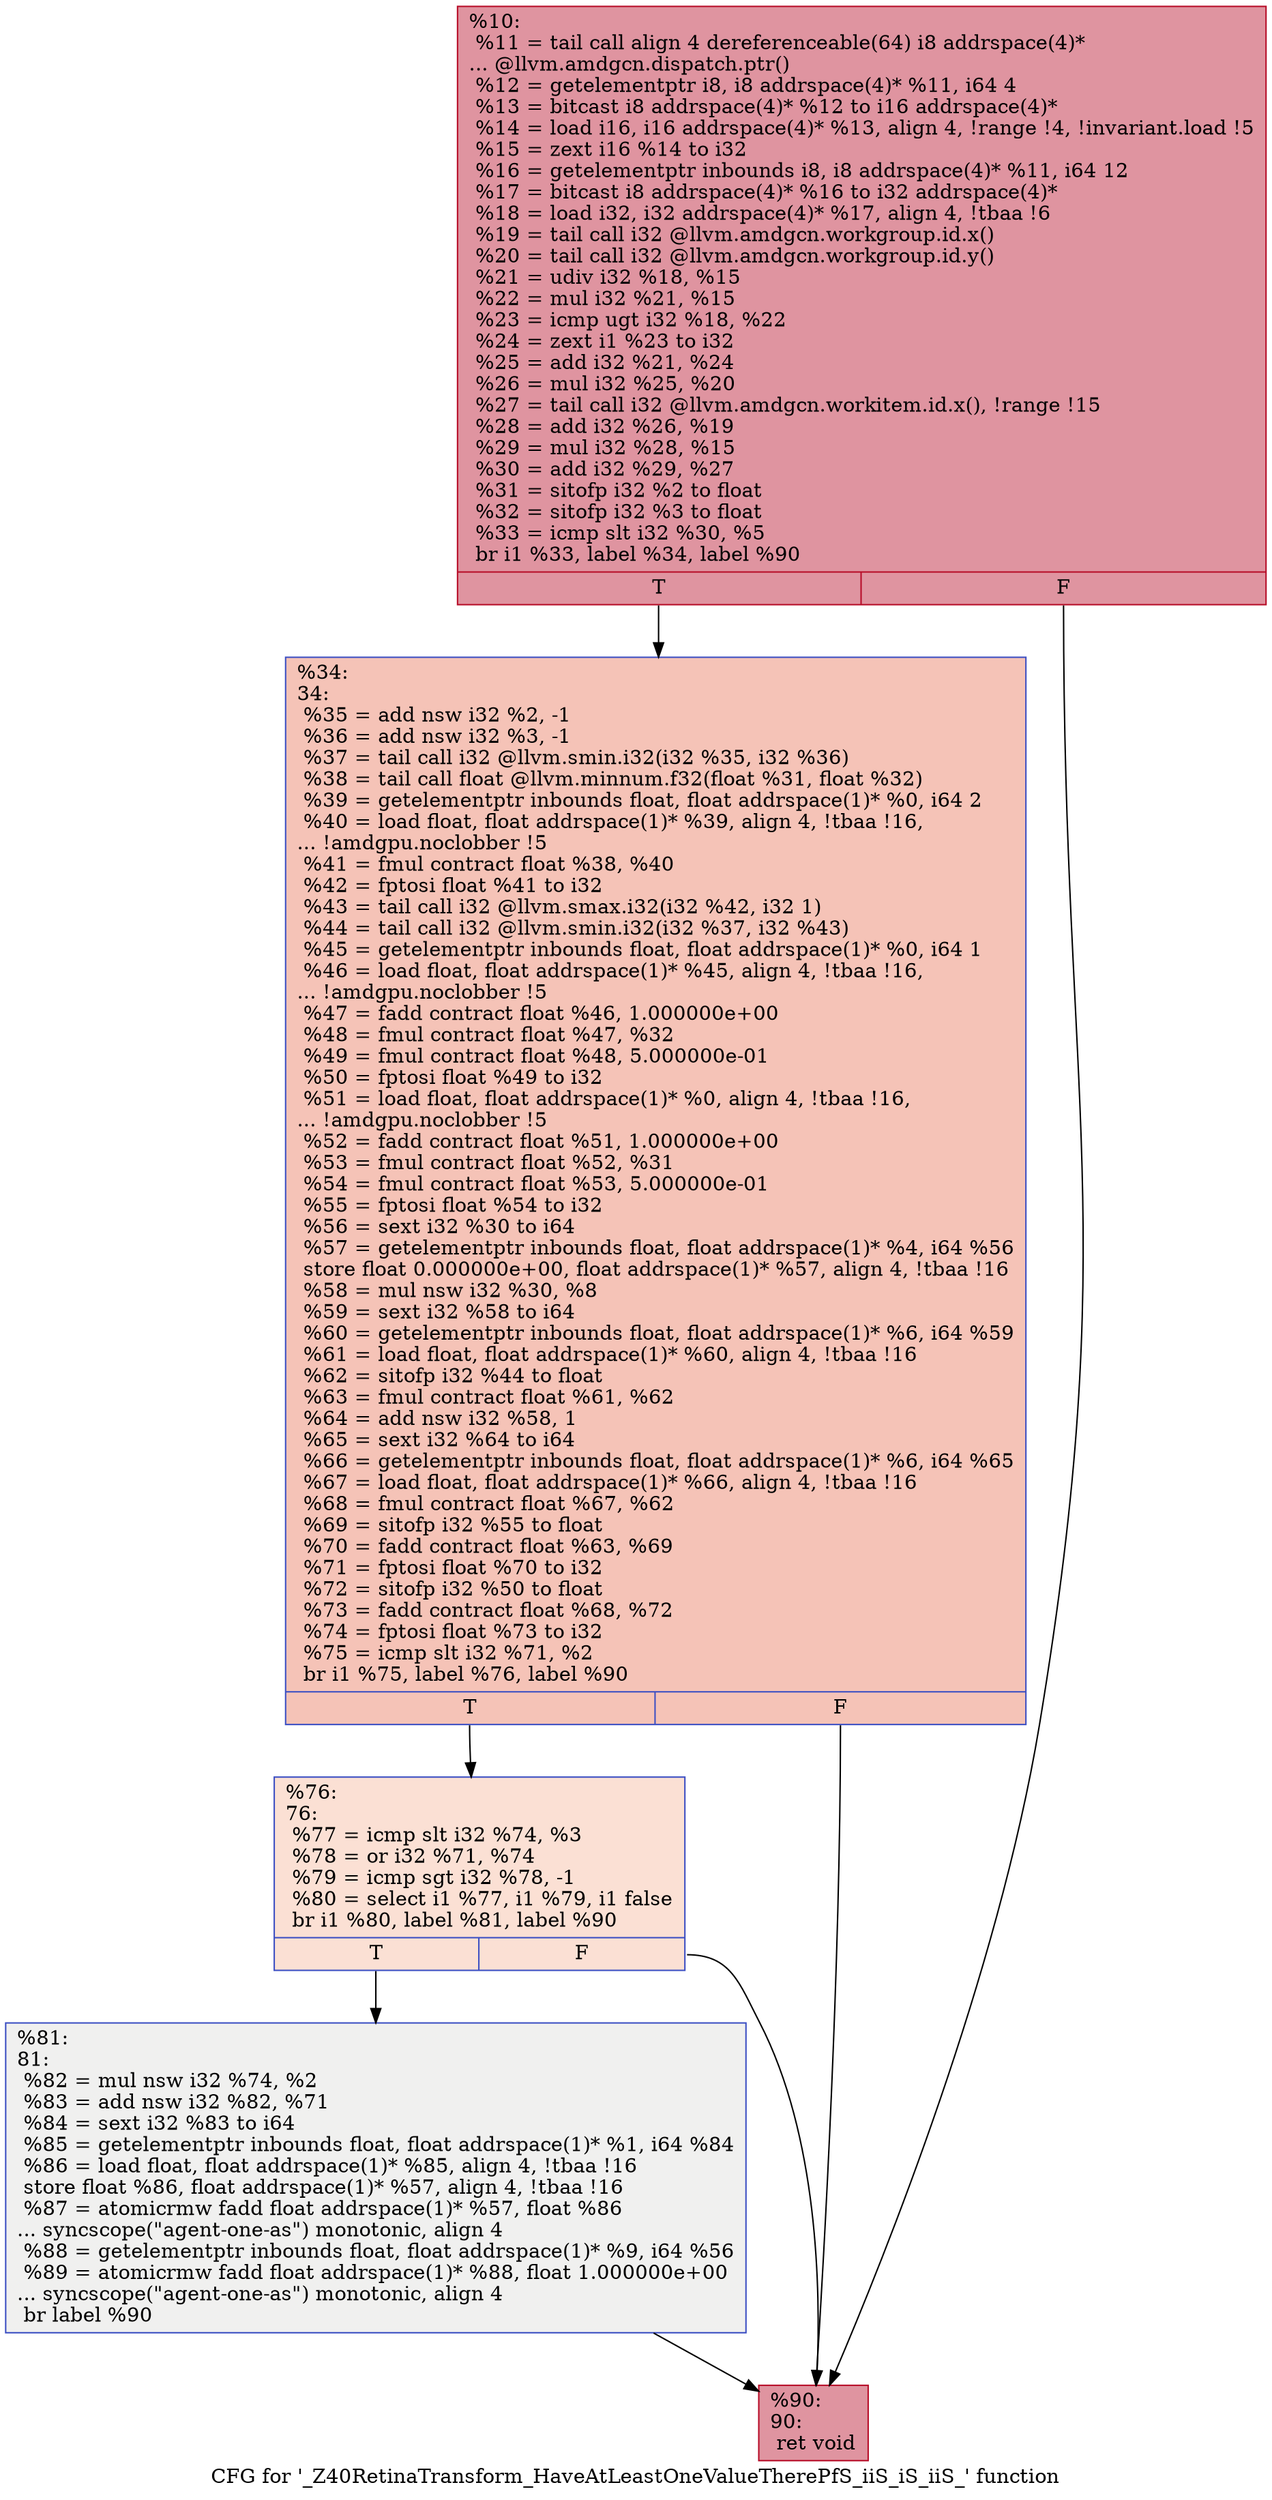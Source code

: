 digraph "CFG for '_Z40RetinaTransform_HaveAtLeastOneValueTherePfS_iiS_iS_iiS_' function" {
	label="CFG for '_Z40RetinaTransform_HaveAtLeastOneValueTherePfS_iiS_iS_iiS_' function";

	Node0x45bc4f0 [shape=record,color="#b70d28ff", style=filled, fillcolor="#b70d2870",label="{%10:\l  %11 = tail call align 4 dereferenceable(64) i8 addrspace(4)*\l... @llvm.amdgcn.dispatch.ptr()\l  %12 = getelementptr i8, i8 addrspace(4)* %11, i64 4\l  %13 = bitcast i8 addrspace(4)* %12 to i16 addrspace(4)*\l  %14 = load i16, i16 addrspace(4)* %13, align 4, !range !4, !invariant.load !5\l  %15 = zext i16 %14 to i32\l  %16 = getelementptr inbounds i8, i8 addrspace(4)* %11, i64 12\l  %17 = bitcast i8 addrspace(4)* %16 to i32 addrspace(4)*\l  %18 = load i32, i32 addrspace(4)* %17, align 4, !tbaa !6\l  %19 = tail call i32 @llvm.amdgcn.workgroup.id.x()\l  %20 = tail call i32 @llvm.amdgcn.workgroup.id.y()\l  %21 = udiv i32 %18, %15\l  %22 = mul i32 %21, %15\l  %23 = icmp ugt i32 %18, %22\l  %24 = zext i1 %23 to i32\l  %25 = add i32 %21, %24\l  %26 = mul i32 %25, %20\l  %27 = tail call i32 @llvm.amdgcn.workitem.id.x(), !range !15\l  %28 = add i32 %26, %19\l  %29 = mul i32 %28, %15\l  %30 = add i32 %29, %27\l  %31 = sitofp i32 %2 to float\l  %32 = sitofp i32 %3 to float\l  %33 = icmp slt i32 %30, %5\l  br i1 %33, label %34, label %90\l|{<s0>T|<s1>F}}"];
	Node0x45bc4f0:s0 -> Node0x45bebf0;
	Node0x45bc4f0:s1 -> Node0x45bfde0;
	Node0x45bebf0 [shape=record,color="#3d50c3ff", style=filled, fillcolor="#e8765c70",label="{%34:\l34:                                               \l  %35 = add nsw i32 %2, -1\l  %36 = add nsw i32 %3, -1\l  %37 = tail call i32 @llvm.smin.i32(i32 %35, i32 %36)\l  %38 = tail call float @llvm.minnum.f32(float %31, float %32)\l  %39 = getelementptr inbounds float, float addrspace(1)* %0, i64 2\l  %40 = load float, float addrspace(1)* %39, align 4, !tbaa !16,\l... !amdgpu.noclobber !5\l  %41 = fmul contract float %38, %40\l  %42 = fptosi float %41 to i32\l  %43 = tail call i32 @llvm.smax.i32(i32 %42, i32 1)\l  %44 = tail call i32 @llvm.smin.i32(i32 %37, i32 %43)\l  %45 = getelementptr inbounds float, float addrspace(1)* %0, i64 1\l  %46 = load float, float addrspace(1)* %45, align 4, !tbaa !16,\l... !amdgpu.noclobber !5\l  %47 = fadd contract float %46, 1.000000e+00\l  %48 = fmul contract float %47, %32\l  %49 = fmul contract float %48, 5.000000e-01\l  %50 = fptosi float %49 to i32\l  %51 = load float, float addrspace(1)* %0, align 4, !tbaa !16,\l... !amdgpu.noclobber !5\l  %52 = fadd contract float %51, 1.000000e+00\l  %53 = fmul contract float %52, %31\l  %54 = fmul contract float %53, 5.000000e-01\l  %55 = fptosi float %54 to i32\l  %56 = sext i32 %30 to i64\l  %57 = getelementptr inbounds float, float addrspace(1)* %4, i64 %56\l  store float 0.000000e+00, float addrspace(1)* %57, align 4, !tbaa !16\l  %58 = mul nsw i32 %30, %8\l  %59 = sext i32 %58 to i64\l  %60 = getelementptr inbounds float, float addrspace(1)* %6, i64 %59\l  %61 = load float, float addrspace(1)* %60, align 4, !tbaa !16\l  %62 = sitofp i32 %44 to float\l  %63 = fmul contract float %61, %62\l  %64 = add nsw i32 %58, 1\l  %65 = sext i32 %64 to i64\l  %66 = getelementptr inbounds float, float addrspace(1)* %6, i64 %65\l  %67 = load float, float addrspace(1)* %66, align 4, !tbaa !16\l  %68 = fmul contract float %67, %62\l  %69 = sitofp i32 %55 to float\l  %70 = fadd contract float %63, %69\l  %71 = fptosi float %70 to i32\l  %72 = sitofp i32 %50 to float\l  %73 = fadd contract float %68, %72\l  %74 = fptosi float %73 to i32\l  %75 = icmp slt i32 %71, %2\l  br i1 %75, label %76, label %90\l|{<s0>T|<s1>F}}"];
	Node0x45bebf0:s0 -> Node0x45c3640;
	Node0x45bebf0:s1 -> Node0x45bfde0;
	Node0x45c3640 [shape=record,color="#3d50c3ff", style=filled, fillcolor="#f7b99e70",label="{%76:\l76:                                               \l  %77 = icmp slt i32 %74, %3\l  %78 = or i32 %71, %74\l  %79 = icmp sgt i32 %78, -1\l  %80 = select i1 %77, i1 %79, i1 false\l  br i1 %80, label %81, label %90\l|{<s0>T|<s1>F}}"];
	Node0x45c3640:s0 -> Node0x45c39e0;
	Node0x45c3640:s1 -> Node0x45bfde0;
	Node0x45c39e0 [shape=record,color="#3d50c3ff", style=filled, fillcolor="#dedcdb70",label="{%81:\l81:                                               \l  %82 = mul nsw i32 %74, %2\l  %83 = add nsw i32 %82, %71\l  %84 = sext i32 %83 to i64\l  %85 = getelementptr inbounds float, float addrspace(1)* %1, i64 %84\l  %86 = load float, float addrspace(1)* %85, align 4, !tbaa !16\l  store float %86, float addrspace(1)* %57, align 4, !tbaa !16\l  %87 = atomicrmw fadd float addrspace(1)* %57, float %86\l... syncscope(\"agent-one-as\") monotonic, align 4\l  %88 = getelementptr inbounds float, float addrspace(1)* %9, i64 %56\l  %89 = atomicrmw fadd float addrspace(1)* %88, float 1.000000e+00\l... syncscope(\"agent-one-as\") monotonic, align 4\l  br label %90\l}"];
	Node0x45c39e0 -> Node0x45bfde0;
	Node0x45bfde0 [shape=record,color="#b70d28ff", style=filled, fillcolor="#b70d2870",label="{%90:\l90:                                               \l  ret void\l}"];
}
